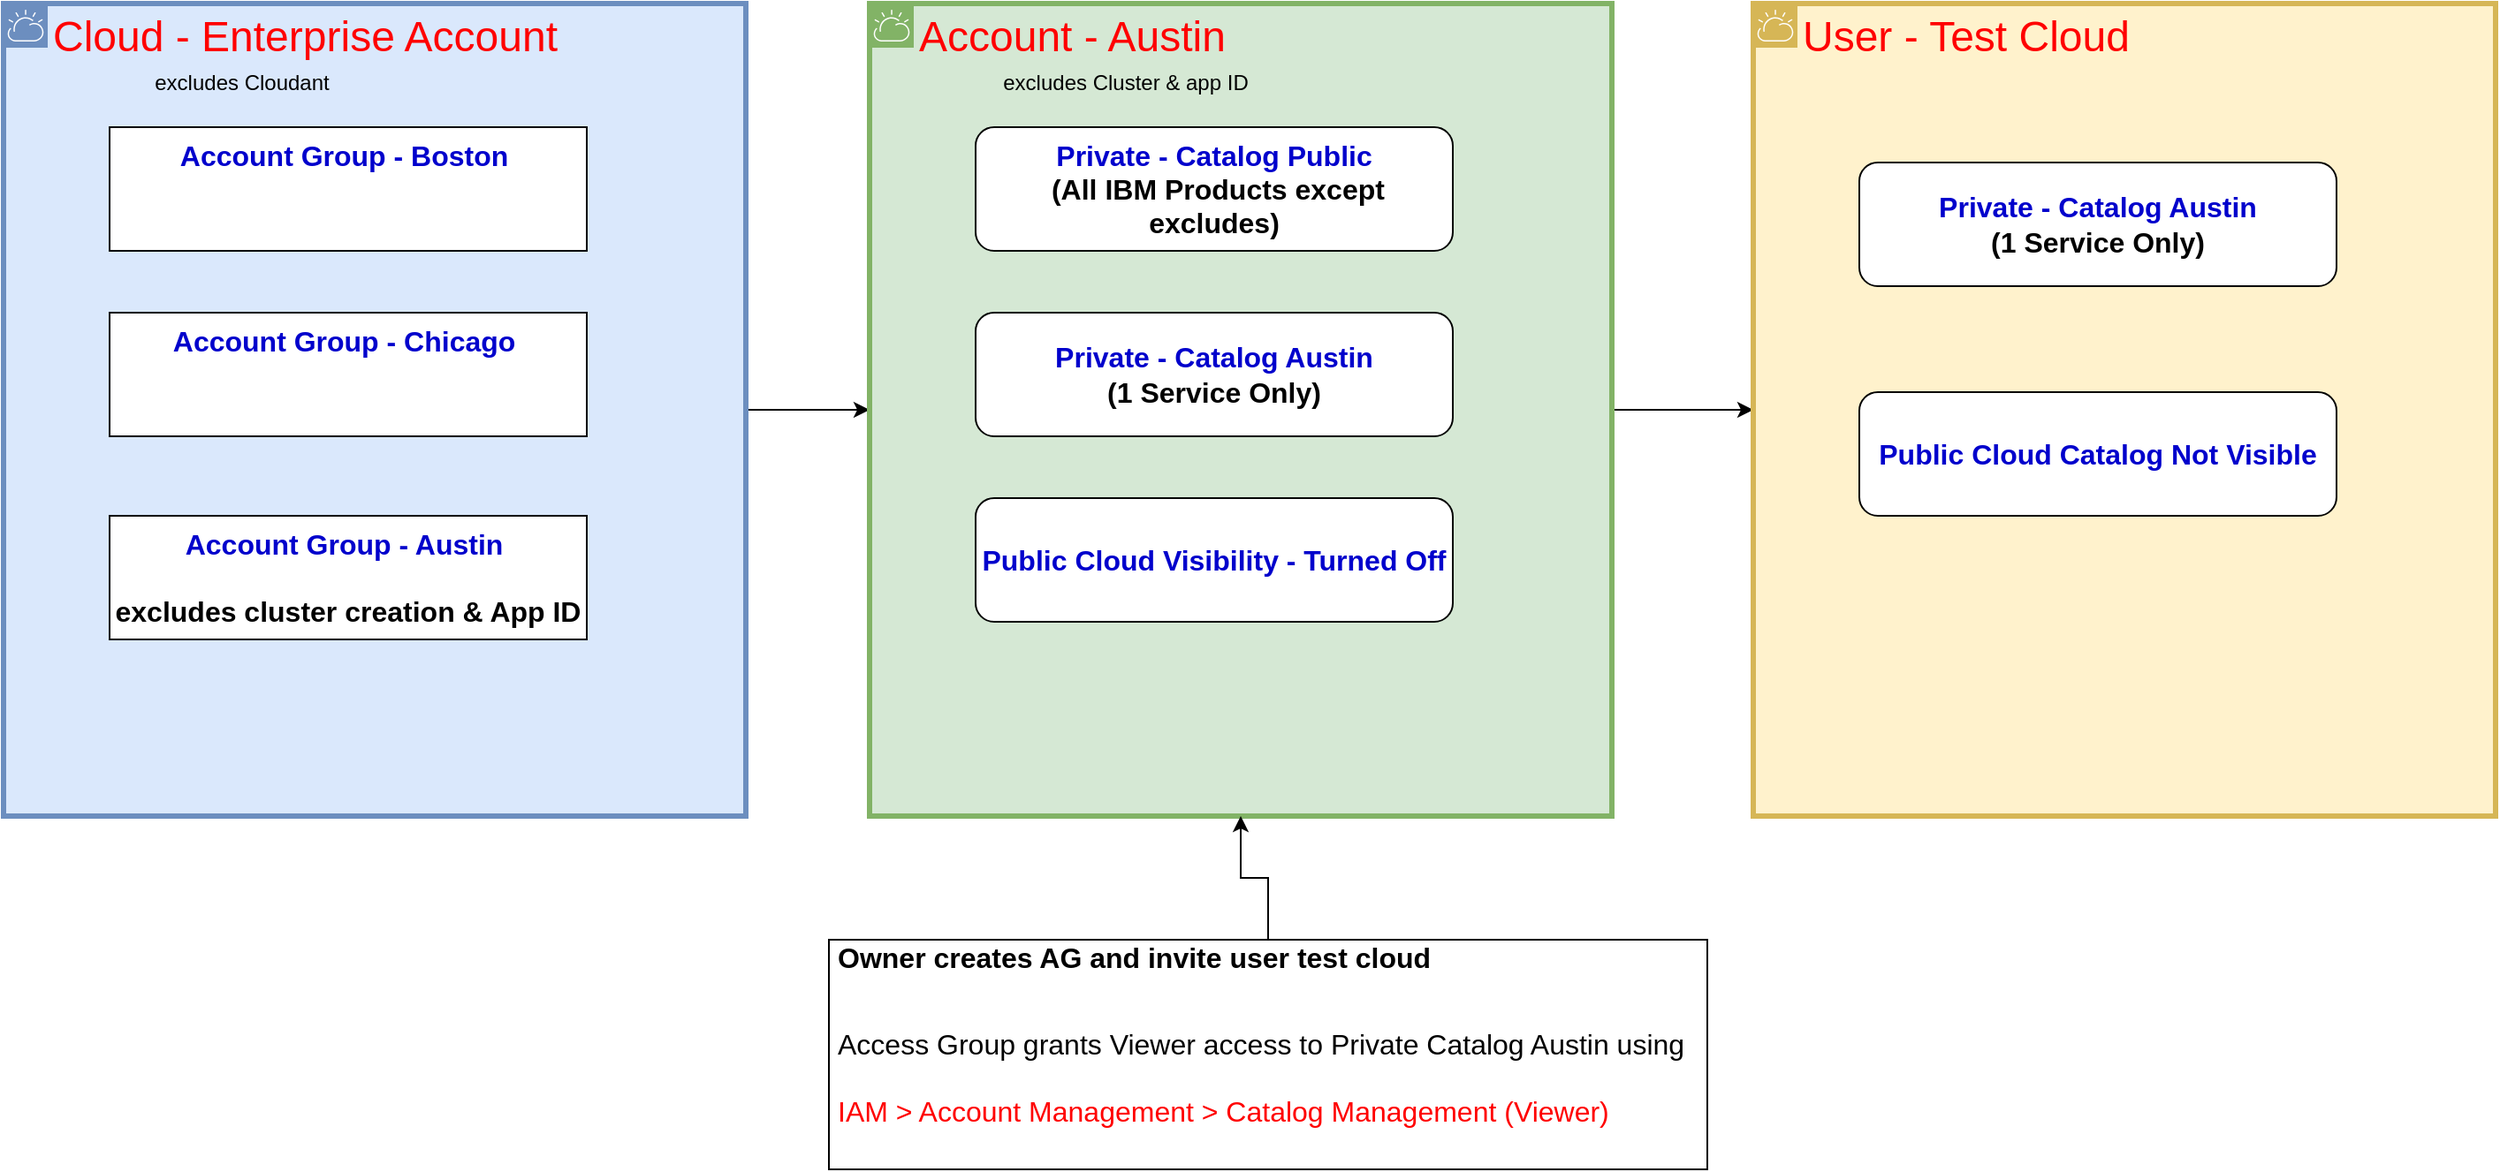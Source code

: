 <mxfile version="13.0.3" type="device"><diagram id="5KSp1ORuyKAjkB2M7bxp" name="EA - Catalog"><mxGraphModel dx="1555" dy="891" grid="0" gridSize="10" guides="1" tooltips="1" connect="1" arrows="1" fold="1" page="0" pageScale="1" pageWidth="850" pageHeight="1100" math="0" shadow="0"><root><mxCell id="0"/><mxCell id="1" parent="0"/><mxCell id="YpcRyjFeisb3QZZNPUeO-12" value="" style="edgeStyle=orthogonalEdgeStyle;rounded=0;orthogonalLoop=1;jettySize=auto;html=1;" edge="1" parent="1" source="YpcRyjFeisb3QZZNPUeO-1" target="YpcRyjFeisb3QZZNPUeO-7"><mxGeometry relative="1" as="geometry"/></mxCell><mxCell id="YpcRyjFeisb3QZZNPUeO-1" value="&lt;font style=&quot;font-size: 24px&quot; color=&quot;#ff0000&quot;&gt;Cloud - Enterprise Account&amp;nbsp;&lt;/font&gt;" style="shape=mxgraph.ibm.box;prType=cloud;fontStyle=0;verticalAlign=top;align=left;spacingLeft=32;spacingTop=4;fillColor=#dae8fc;rounded=0;whiteSpace=wrap;html=1;strokeColor=#6c8ebf;strokeWidth=3;dashed=0;container=1;spacing=-4;collapsible=0;expand=0;recursiveResize=0;" vertex="1" parent="1"><mxGeometry x="-110" y="120" width="420" height="460" as="geometry"/></mxCell><mxCell id="YpcRyjFeisb3QZZNPUeO-2" value="&lt;b&gt;&lt;font style=&quot;font-size: 16px&quot;&gt;&lt;font color=&quot;#0000cc&quot;&gt;Account Group - Austin&amp;nbsp;&lt;br&gt;&lt;/font&gt;&lt;br&gt;excludes cluster creation &amp;amp; App ID&lt;br&gt;&lt;/font&gt;&lt;/b&gt;" style="rounded=0;whiteSpace=wrap;html=1;" vertex="1" parent="YpcRyjFeisb3QZZNPUeO-1"><mxGeometry x="60" y="290" width="270" height="70" as="geometry"/></mxCell><mxCell id="YpcRyjFeisb3QZZNPUeO-4" value="&lt;b&gt;&lt;font style=&quot;font-size: 16px&quot;&gt;&lt;font color=&quot;#0000cc&quot;&gt;Account Group - Chicago&amp;nbsp;&lt;br&gt;&lt;/font&gt;&lt;br&gt;&lt;br&gt;&lt;/font&gt;&lt;/b&gt;" style="rounded=0;whiteSpace=wrap;html=1;" vertex="1" parent="YpcRyjFeisb3QZZNPUeO-1"><mxGeometry x="60" y="175" width="270" height="70" as="geometry"/></mxCell><mxCell id="YpcRyjFeisb3QZZNPUeO-5" value="&lt;b&gt;&lt;font style=&quot;font-size: 16px&quot;&gt;&lt;font color=&quot;#0000cc&quot;&gt;Account Group - Boston&amp;nbsp;&lt;br&gt;&lt;/font&gt;&lt;br&gt;&lt;br&gt;&lt;/font&gt;&lt;/b&gt;" style="rounded=0;whiteSpace=wrap;html=1;" vertex="1" parent="YpcRyjFeisb3QZZNPUeO-1"><mxGeometry x="60" y="70" width="270" height="70" as="geometry"/></mxCell><mxCell id="YpcRyjFeisb3QZZNPUeO-6" value="excludes Cloudant" style="text;html=1;strokeColor=none;fillColor=none;align=center;verticalAlign=middle;whiteSpace=wrap;rounded=0;" vertex="1" parent="YpcRyjFeisb3QZZNPUeO-1"><mxGeometry x="70" y="40" width="130" height="10" as="geometry"/></mxCell><mxCell id="YpcRyjFeisb3QZZNPUeO-27" value="" style="edgeStyle=orthogonalEdgeStyle;rounded=0;orthogonalLoop=1;jettySize=auto;html=1;" edge="1" parent="1" source="YpcRyjFeisb3QZZNPUeO-7" target="YpcRyjFeisb3QZZNPUeO-22"><mxGeometry relative="1" as="geometry"/></mxCell><mxCell id="YpcRyjFeisb3QZZNPUeO-7" value="&lt;font style=&quot;font-size: 24px&quot; color=&quot;#ff0000&quot;&gt;Account - Austin&lt;/font&gt;" style="shape=mxgraph.ibm.box;prType=cloud;fontStyle=0;verticalAlign=top;align=left;spacingLeft=32;spacingTop=4;fillColor=#d5e8d4;rounded=0;whiteSpace=wrap;html=1;strokeColor=#82b366;strokeWidth=3;dashed=0;container=1;spacing=-4;collapsible=0;expand=0;recursiveResize=0;" vertex="1" parent="1"><mxGeometry x="380" y="120" width="420" height="460" as="geometry"/></mxCell><mxCell id="YpcRyjFeisb3QZZNPUeO-9" value="&lt;b&gt;&lt;font style=&quot;font-size: 16px&quot;&gt;&lt;font color=&quot;#0000cc&quot;&gt;Private - Catalog Austin&lt;br&gt;&lt;/font&gt;(1 Service Only)&lt;br&gt;&lt;/font&gt;&lt;/b&gt;" style="rounded=1;whiteSpace=wrap;html=1;" vertex="1" parent="YpcRyjFeisb3QZZNPUeO-7"><mxGeometry x="60" y="175" width="270" height="70" as="geometry"/></mxCell><mxCell id="YpcRyjFeisb3QZZNPUeO-14" value="&lt;b&gt;&lt;font style=&quot;font-size: 16px&quot;&gt;&lt;font color=&quot;#0000cc&quot;&gt;Public Cloud Visibility - Turned Off&lt;/font&gt;&lt;br&gt;&lt;/font&gt;&lt;/b&gt;" style="rounded=1;whiteSpace=wrap;html=1;" vertex="1" parent="YpcRyjFeisb3QZZNPUeO-7"><mxGeometry x="60" y="280" width="270" height="70" as="geometry"/></mxCell><mxCell id="YpcRyjFeisb3QZZNPUeO-10" value="&lt;b&gt;&lt;font style=&quot;font-size: 16px&quot;&gt;&lt;font color=&quot;#0000cc&quot;&gt;Private - Catalog Public&lt;br&gt;&lt;/font&gt;&amp;nbsp;(All IBM Products except excludes)&lt;br&gt;&lt;/font&gt;&lt;/b&gt;" style="rounded=1;whiteSpace=wrap;html=1;shadow=0;comic=0;glass=0;" vertex="1" parent="YpcRyjFeisb3QZZNPUeO-7"><mxGeometry x="60" y="70" width="270" height="70" as="geometry"/></mxCell><mxCell id="YpcRyjFeisb3QZZNPUeO-11" value="excludes Cluster &amp;amp; app ID" style="text;html=1;strokeColor=none;fillColor=none;align=center;verticalAlign=middle;whiteSpace=wrap;rounded=0;" vertex="1" parent="YpcRyjFeisb3QZZNPUeO-7"><mxGeometry x="70" y="40" width="150" height="10" as="geometry"/></mxCell><mxCell id="YpcRyjFeisb3QZZNPUeO-22" value="&lt;font style=&quot;font-size: 24px&quot; color=&quot;#ff0000&quot;&gt;User - Test Cloud&lt;/font&gt;" style="shape=mxgraph.ibm.box;prType=cloud;fontStyle=0;verticalAlign=top;align=left;spacingLeft=32;spacingTop=4;fillColor=#fff2cc;rounded=0;whiteSpace=wrap;html=1;strokeColor=#d6b656;strokeWidth=3;dashed=0;container=1;spacing=-4;collapsible=0;expand=0;recursiveResize=0;" vertex="1" parent="1"><mxGeometry x="880" y="120" width="420" height="460" as="geometry"/></mxCell><mxCell id="YpcRyjFeisb3QZZNPUeO-23" value="&lt;b&gt;&lt;font style=&quot;font-size: 16px&quot;&gt;&lt;font color=&quot;#0000cc&quot;&gt;Private - Catalog Austin&lt;br&gt;&lt;/font&gt;(1 Service Only)&lt;br&gt;&lt;/font&gt;&lt;/b&gt;" style="rounded=1;whiteSpace=wrap;html=1;" vertex="1" parent="YpcRyjFeisb3QZZNPUeO-22"><mxGeometry x="60" y="90" width="270" height="70" as="geometry"/></mxCell><mxCell id="YpcRyjFeisb3QZZNPUeO-24" value="&lt;b&gt;&lt;font style=&quot;font-size: 16px&quot;&gt;&lt;font color=&quot;#0000cc&quot;&gt;Public Cloud Catalog Not Visible&lt;/font&gt;&lt;br&gt;&lt;/font&gt;&lt;/b&gt;" style="rounded=1;whiteSpace=wrap;html=1;" vertex="1" parent="YpcRyjFeisb3QZZNPUeO-22"><mxGeometry x="60" y="220" width="270" height="70" as="geometry"/></mxCell><mxCell id="YpcRyjFeisb3QZZNPUeO-29" value="" style="edgeStyle=orthogonalEdgeStyle;rounded=0;orthogonalLoop=1;jettySize=auto;html=1;" edge="1" parent="1" source="YpcRyjFeisb3QZZNPUeO-28" target="YpcRyjFeisb3QZZNPUeO-7"><mxGeometry relative="1" as="geometry"/></mxCell><mxCell id="YpcRyjFeisb3QZZNPUeO-28" value="&lt;h1 style=&quot;font-size: 16px&quot;&gt;&lt;font style=&quot;font-size: 16px&quot;&gt;Owner creates AG and invite user test cloud&lt;/font&gt;&lt;/h1&gt;&lt;div style=&quot;font-size: 16px&quot;&gt;&lt;font style=&quot;font-size: 16px&quot;&gt;&lt;br&gt;&lt;/font&gt;&lt;/div&gt;&lt;div style=&quot;font-size: 16px&quot;&gt;&lt;font style=&quot;font-size: 16px&quot;&gt;Access Group grants Viewer access to Private Catalog Austin using&amp;nbsp;&lt;/font&gt;&lt;/div&gt;&lt;div style=&quot;font-size: 16px&quot;&gt;&lt;font style=&quot;font-size: 16px&quot;&gt;&lt;br&gt;&lt;/font&gt;&lt;/div&gt;&lt;div style=&quot;font-size: 16px&quot;&gt;&lt;font style=&quot;font-size: 16px&quot; color=&quot;#ff0000&quot;&gt;IAM &amp;gt; Account Management &amp;gt; Catalog Management (Viewer)&lt;/font&gt;&lt;/div&gt;" style="text;html=1;strokeColor=#000000;fillColor=none;spacing=5;spacingTop=-20;whiteSpace=wrap;overflow=hidden;rounded=0;shadow=0;glass=0;comic=0;" vertex="1" parent="1"><mxGeometry x="357" y="650" width="497" height="130" as="geometry"/></mxCell></root></mxGraphModel></diagram></mxfile>